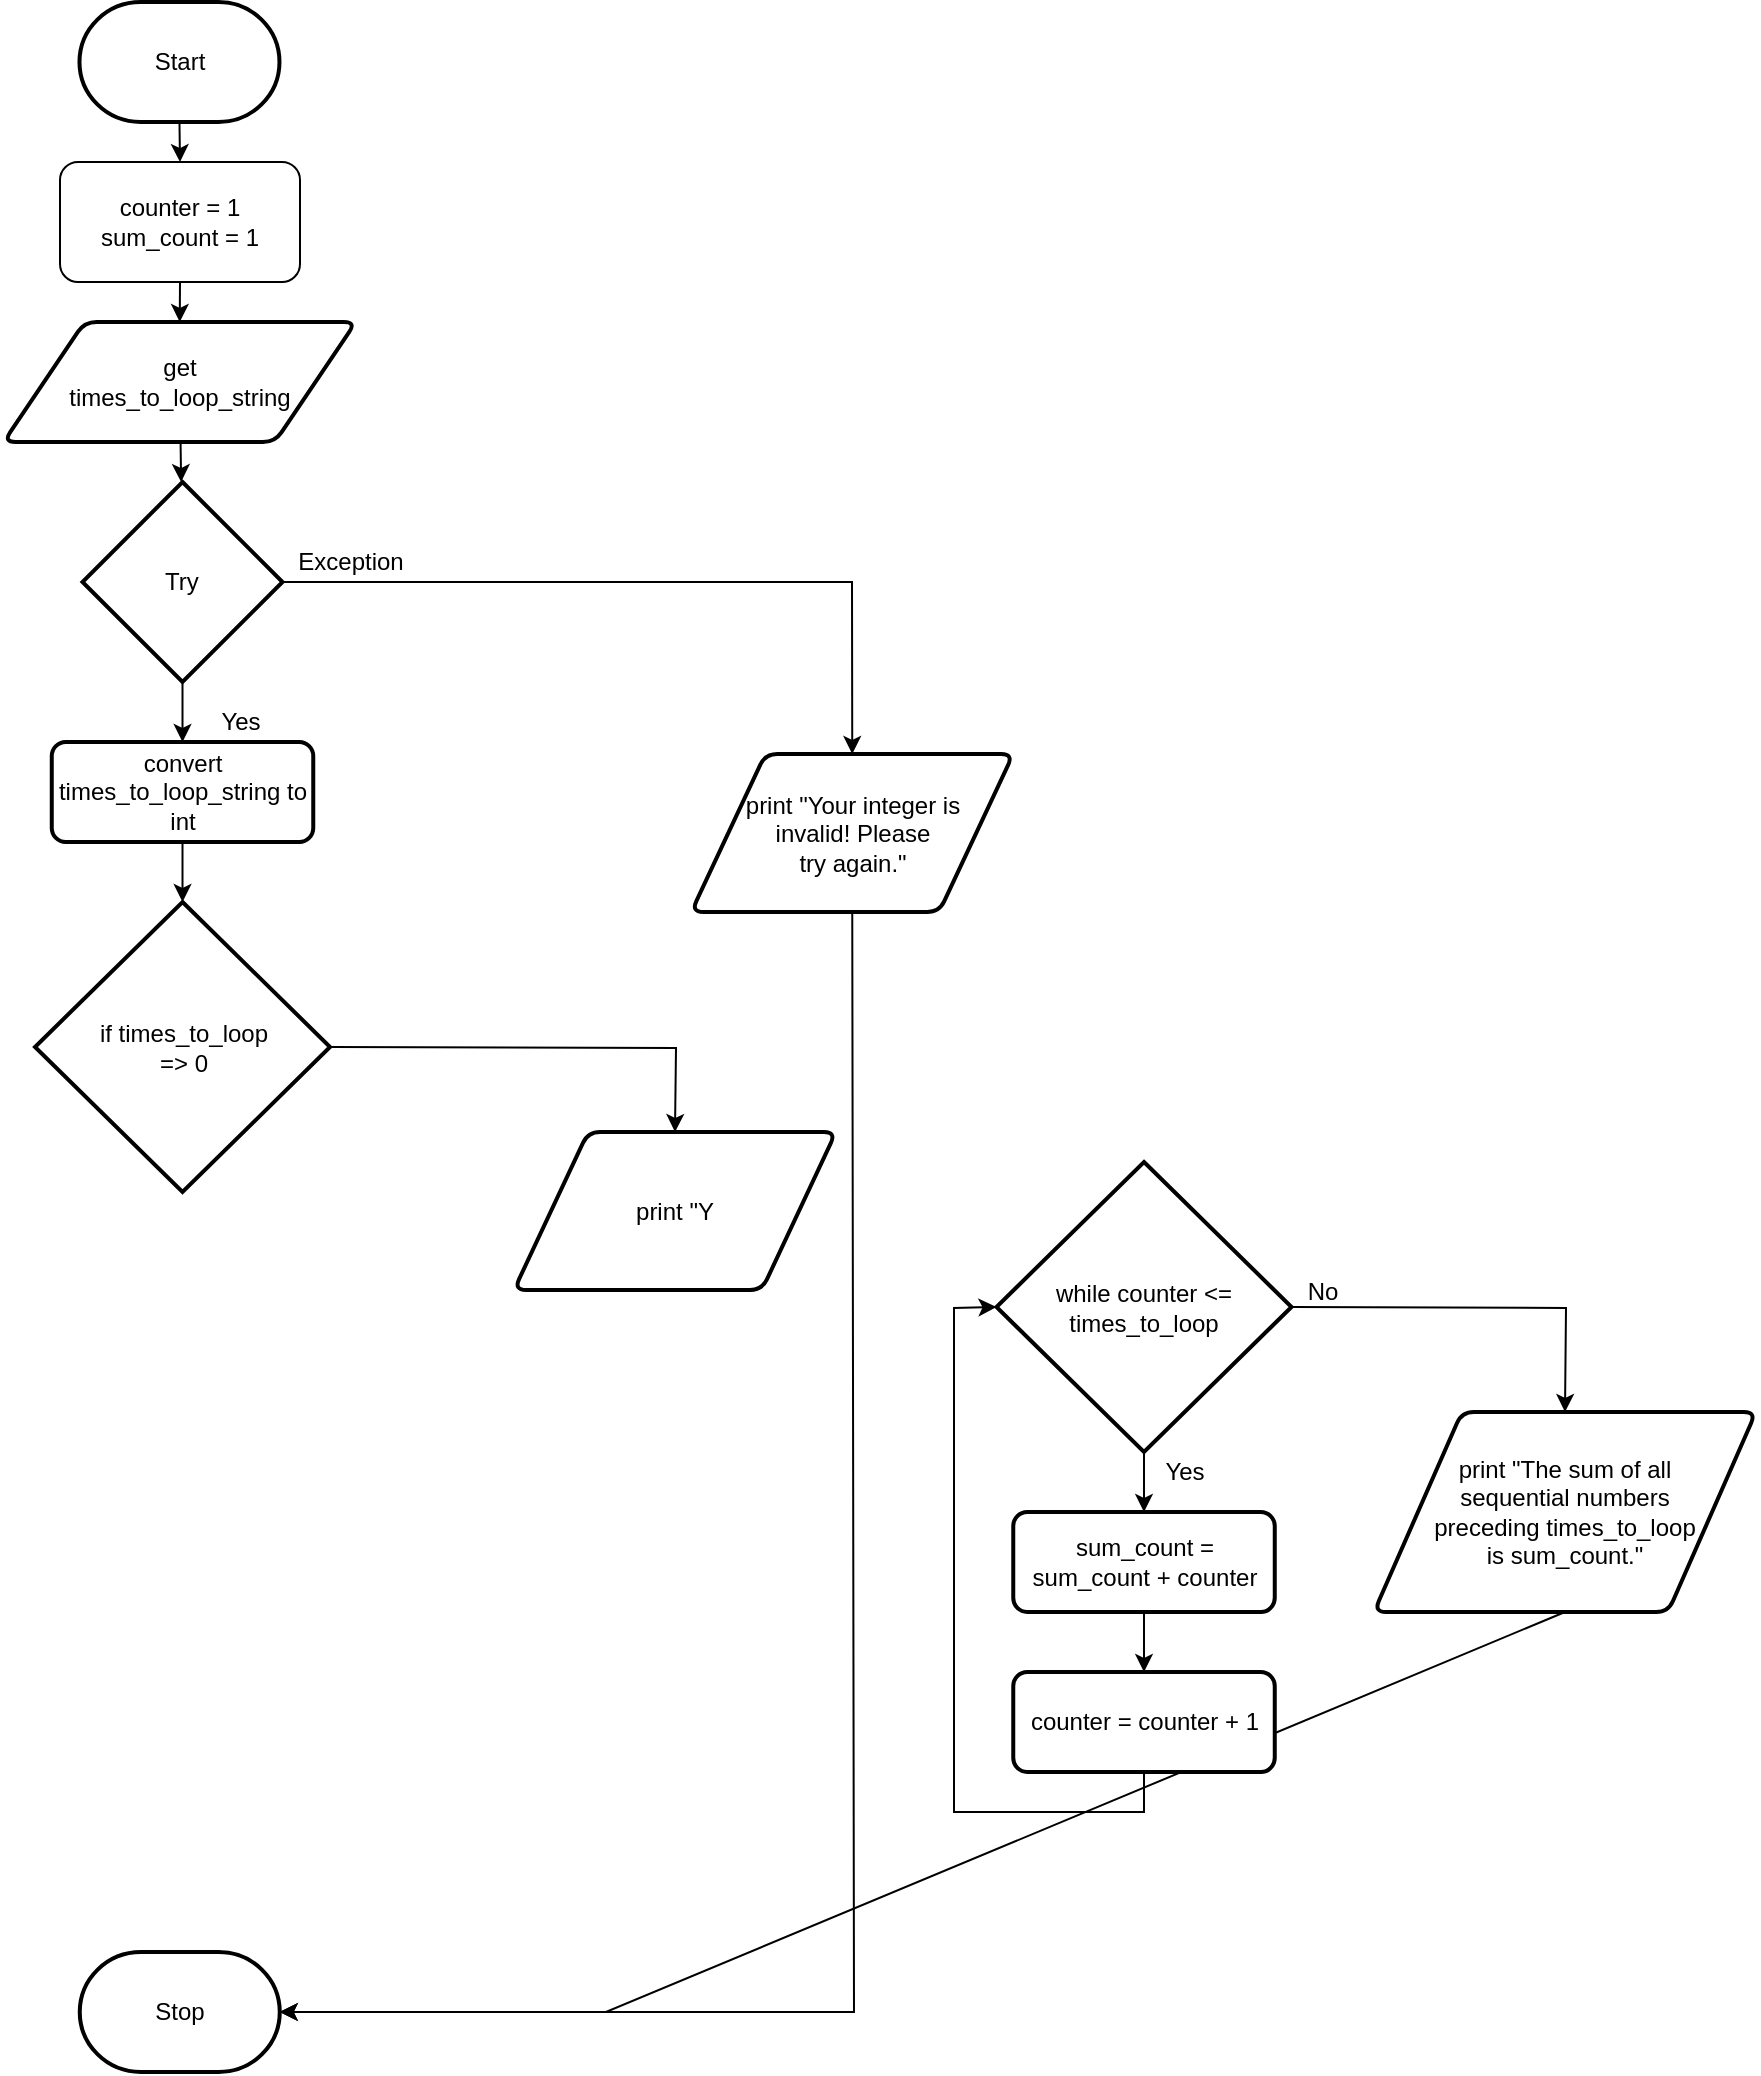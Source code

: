 <mxfile>
    <diagram id="q7JZCSy0gCoaakLFXjkL" name="Page-1">
        <mxGraphModel dx="715" dy="557" grid="1" gridSize="10" guides="1" tooltips="1" connect="1" arrows="1" fold="1" page="1" pageScale="1" pageWidth="827" pageHeight="1169" math="0" shadow="0">
            <root>
                <mxCell id="0"/>
                <mxCell id="1" parent="0"/>
                <mxCell id="17" style="edgeStyle=none;rounded=0;html=1;exitX=0.5;exitY=1;exitDx=0;exitDy=0;exitPerimeter=0;entryX=0.5;entryY=0;entryDx=0;entryDy=0;" edge="1" parent="1" source="18" target="43">
                    <mxGeometry relative="1" as="geometry"/>
                </mxCell>
                <mxCell id="18" value="Start" style="strokeWidth=2;html=1;shape=mxgraph.flowchart.terminator;whiteSpace=wrap;" vertex="1" parent="1">
                    <mxGeometry x="62.74" y="20" width="100" height="60" as="geometry"/>
                </mxCell>
                <mxCell id="19" style="edgeStyle=none;rounded=0;html=1;" edge="1" parent="1" source="20" target="29">
                    <mxGeometry relative="1" as="geometry"/>
                </mxCell>
                <mxCell id="20" value="get&lt;br&gt;times_to_loop_string" style="shape=parallelogram;html=1;strokeWidth=2;perimeter=parallelogramPerimeter;whiteSpace=wrap;rounded=1;arcSize=12;size=0.23;" vertex="1" parent="1">
                    <mxGeometry x="24.75" y="180" width="176.25" height="60" as="geometry"/>
                </mxCell>
                <mxCell id="21" value="Stop" style="strokeWidth=2;html=1;shape=mxgraph.flowchart.terminator;whiteSpace=wrap;" vertex="1" parent="1">
                    <mxGeometry x="62.88" y="995" width="100" height="60" as="geometry"/>
                </mxCell>
                <mxCell id="22" style="edgeStyle=none;rounded=0;html=1;exitX=1;exitY=0.5;exitDx=0;exitDy=0;exitPerimeter=0;entryX=0.5;entryY=0;entryDx=0;entryDy=0;" edge="1" parent="1" source="24" target="35">
                    <mxGeometry relative="1" as="geometry">
                        <Array as="points">
                            <mxPoint x="806" y="673"/>
                        </Array>
                    </mxGeometry>
                </mxCell>
                <mxCell id="23" style="edgeStyle=none;html=1;exitX=0.5;exitY=1;exitDx=0;exitDy=0;exitPerimeter=0;entryX=0.5;entryY=0;entryDx=0;entryDy=0;" edge="1" parent="1" source="24" target="39">
                    <mxGeometry relative="1" as="geometry"/>
                </mxCell>
                <mxCell id="24" value="while counter &amp;lt;= times_to_loop" style="strokeWidth=2;html=1;shape=mxgraph.flowchart.decision;whiteSpace=wrap;" vertex="1" parent="1">
                    <mxGeometry x="521.25" y="600" width="147.5" height="145" as="geometry"/>
                </mxCell>
                <mxCell id="44" style="edgeStyle=none;html=1;exitX=0.5;exitY=1;exitDx=0;exitDy=0;entryX=1;entryY=0.5;entryDx=0;entryDy=0;entryPerimeter=0;rounded=0;" edge="1" parent="1" source="26" target="21">
                    <mxGeometry relative="1" as="geometry">
                        <Array as="points">
                            <mxPoint x="450" y="1025"/>
                        </Array>
                    </mxGeometry>
                </mxCell>
                <mxCell id="26" value="print &quot;Your integer is&lt;br&gt;invalid! Please &lt;br&gt;try again.&quot;" style="shape=parallelogram;html=1;strokeWidth=2;perimeter=parallelogramPerimeter;whiteSpace=wrap;rounded=1;arcSize=12;size=0.23;" vertex="1" parent="1">
                    <mxGeometry x="368.63" y="396" width="161" height="79" as="geometry"/>
                </mxCell>
                <mxCell id="27" style="edgeStyle=none;html=1;entryX=0.5;entryY=0;entryDx=0;entryDy=0;rounded=0;" edge="1" parent="1" source="29" target="26">
                    <mxGeometry relative="1" as="geometry">
                        <Array as="points">
                            <mxPoint x="449" y="310"/>
                        </Array>
                    </mxGeometry>
                </mxCell>
                <mxCell id="28" style="edgeStyle=none;rounded=0;html=1;" edge="1" parent="1" source="29" target="33">
                    <mxGeometry relative="1" as="geometry"/>
                </mxCell>
                <mxCell id="29" value="Try" style="strokeWidth=2;html=1;shape=mxgraph.flowchart.decision;whiteSpace=wrap;" vertex="1" parent="1">
                    <mxGeometry x="64.25" y="260" width="100" height="100" as="geometry"/>
                </mxCell>
                <mxCell id="30" value="Yes&lt;br&gt;" style="text;html=1;align=center;verticalAlign=middle;resizable=0;points=[];autosize=1;strokeColor=none;fillColor=none;" vertex="1" parent="1">
                    <mxGeometry x="595.25" y="745" width="40" height="20" as="geometry"/>
                </mxCell>
                <mxCell id="31" value="Exception" style="text;html=1;align=center;verticalAlign=middle;resizable=0;points=[];autosize=1;strokeColor=none;fillColor=none;" vertex="1" parent="1">
                    <mxGeometry x="162.88" y="290" width="70" height="20" as="geometry"/>
                </mxCell>
                <mxCell id="46" style="edgeStyle=none;rounded=0;html=1;exitX=0.5;exitY=1;exitDx=0;exitDy=0;entryX=0.5;entryY=0;entryDx=0;entryDy=0;entryPerimeter=0;" edge="1" parent="1" source="33" target="45">
                    <mxGeometry relative="1" as="geometry"/>
                </mxCell>
                <mxCell id="33" value="&lt;span&gt;convert times_to_loop_string to int&lt;/span&gt;" style="rounded=1;whiteSpace=wrap;html=1;absoluteArcSize=1;arcSize=14;strokeWidth=2;" vertex="1" parent="1">
                    <mxGeometry x="48.88" y="390" width="130.75" height="50" as="geometry"/>
                </mxCell>
                <mxCell id="34" style="edgeStyle=none;rounded=0;html=1;exitX=0.5;exitY=1;exitDx=0;exitDy=0;entryX=1;entryY=0.5;entryDx=0;entryDy=0;entryPerimeter=0;" edge="1" parent="1" source="35" target="21">
                    <mxGeometry relative="1" as="geometry">
                        <Array as="points">
                            <mxPoint x="326" y="1025"/>
                        </Array>
                    </mxGeometry>
                </mxCell>
                <mxCell id="35" value="print &quot;The sum of all &lt;br&gt;sequential numbers &lt;br&gt;preceding times_to_loop&lt;br&gt;is sum_count.&quot;" style="shape=parallelogram;html=1;strokeWidth=2;perimeter=parallelogramPerimeter;whiteSpace=wrap;rounded=1;arcSize=12;size=0.23;" vertex="1" parent="1">
                    <mxGeometry x="710" y="725" width="191" height="100" as="geometry"/>
                </mxCell>
                <mxCell id="36" value="No" style="text;html=1;align=center;verticalAlign=middle;resizable=0;points=[];autosize=1;strokeColor=none;fillColor=none;" vertex="1" parent="1">
                    <mxGeometry x="668.75" y="655" width="30" height="20" as="geometry"/>
                </mxCell>
                <mxCell id="37" value="Yes&lt;br&gt;" style="text;html=1;align=center;verticalAlign=middle;resizable=0;points=[];autosize=1;strokeColor=none;fillColor=none;" vertex="1" parent="1">
                    <mxGeometry x="122.74" y="370" width="40" height="20" as="geometry"/>
                </mxCell>
                <mxCell id="38" style="edgeStyle=none;html=1;exitX=0.5;exitY=1;exitDx=0;exitDy=0;entryX=0.5;entryY=0;entryDx=0;entryDy=0;" edge="1" parent="1" source="39" target="41">
                    <mxGeometry relative="1" as="geometry"/>
                </mxCell>
                <mxCell id="39" value="sum_count = sum_count + counter" style="rounded=1;whiteSpace=wrap;html=1;absoluteArcSize=1;arcSize=14;strokeWidth=2;" vertex="1" parent="1">
                    <mxGeometry x="529.63" y="775" width="130.75" height="50" as="geometry"/>
                </mxCell>
                <mxCell id="40" style="edgeStyle=none;html=1;exitX=0.5;exitY=1;exitDx=0;exitDy=0;entryX=0;entryY=0.5;entryDx=0;entryDy=0;entryPerimeter=0;rounded=0;" edge="1" parent="1" source="41" target="24">
                    <mxGeometry relative="1" as="geometry">
                        <Array as="points">
                            <mxPoint x="595" y="925"/>
                            <mxPoint x="500" y="925"/>
                            <mxPoint x="500" y="673"/>
                        </Array>
                    </mxGeometry>
                </mxCell>
                <mxCell id="41" value="counter = counter + 1" style="rounded=1;whiteSpace=wrap;html=1;absoluteArcSize=1;arcSize=14;strokeWidth=2;" vertex="1" parent="1">
                    <mxGeometry x="529.63" y="855" width="130.75" height="50" as="geometry"/>
                </mxCell>
                <mxCell id="42" style="edgeStyle=none;rounded=0;html=1;exitX=0.5;exitY=1;exitDx=0;exitDy=0;entryX=0.5;entryY=0;entryDx=0;entryDy=0;" edge="1" parent="1" source="43" target="20">
                    <mxGeometry relative="1" as="geometry"/>
                </mxCell>
                <mxCell id="43" value="counter = 1&lt;br&gt;sum_count = 1" style="rounded=1;whiteSpace=wrap;html=1;" vertex="1" parent="1">
                    <mxGeometry x="53" y="100" width="120" height="60" as="geometry"/>
                </mxCell>
                <mxCell id="47" style="edgeStyle=none;rounded=0;html=1;exitX=1;exitY=0.5;exitDx=0;exitDy=0;exitPerimeter=0;entryX=0.5;entryY=0;entryDx=0;entryDy=0;" edge="1" parent="1" source="45" target="48">
                    <mxGeometry relative="1" as="geometry">
                        <mxPoint x="400.0" y="542.609" as="targetPoint"/>
                        <Array as="points">
                            <mxPoint x="361" y="543"/>
                        </Array>
                    </mxGeometry>
                </mxCell>
                <mxCell id="45" value="if times_to_loop&lt;br&gt;=&amp;gt; 0" style="strokeWidth=2;html=1;shape=mxgraph.flowchart.decision;whiteSpace=wrap;" vertex="1" parent="1">
                    <mxGeometry x="40.51" y="470" width="147.5" height="145" as="geometry"/>
                </mxCell>
                <mxCell id="48" value="print &quot;Y" style="shape=parallelogram;html=1;strokeWidth=2;perimeter=parallelogramPerimeter;whiteSpace=wrap;rounded=1;arcSize=12;size=0.23;" vertex="1" parent="1">
                    <mxGeometry x="280" y="585" width="161" height="79" as="geometry"/>
                </mxCell>
            </root>
        </mxGraphModel>
    </diagram>
</mxfile>